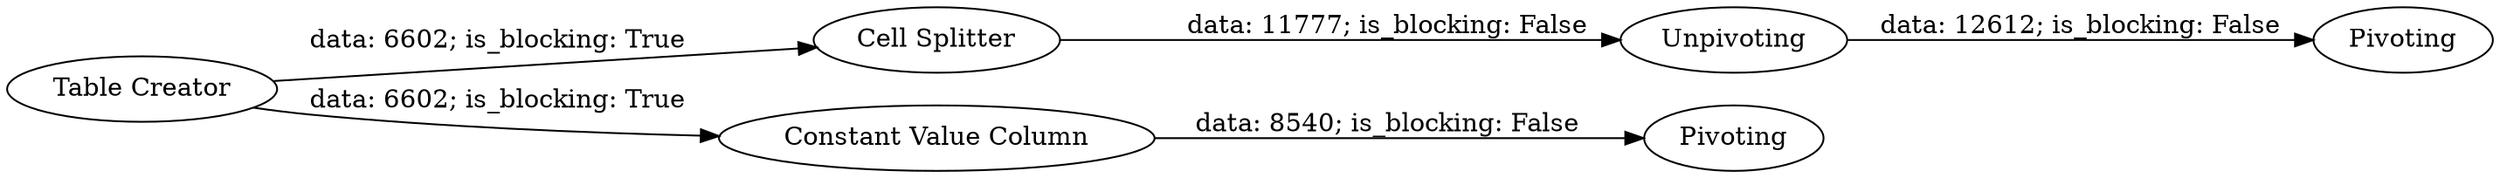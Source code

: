 digraph {
	"-2613449541342658911_5" [label=Pivoting]
	"-2613449541342658911_6" [label=Unpivoting]
	"-2613449541342658911_2" [label=Pivoting]
	"-2613449541342658911_1" [label="Table Creator"]
	"-2613449541342658911_4" [label="Cell Splitter"]
	"-2613449541342658911_3" [label="Constant Value Column"]
	"-2613449541342658911_3" -> "-2613449541342658911_2" [label="data: 8540; is_blocking: False"]
	"-2613449541342658911_6" -> "-2613449541342658911_5" [label="data: 12612; is_blocking: False"]
	"-2613449541342658911_4" -> "-2613449541342658911_6" [label="data: 11777; is_blocking: False"]
	"-2613449541342658911_1" -> "-2613449541342658911_3" [label="data: 6602; is_blocking: True"]
	"-2613449541342658911_1" -> "-2613449541342658911_4" [label="data: 6602; is_blocking: True"]
	rankdir=LR
}
